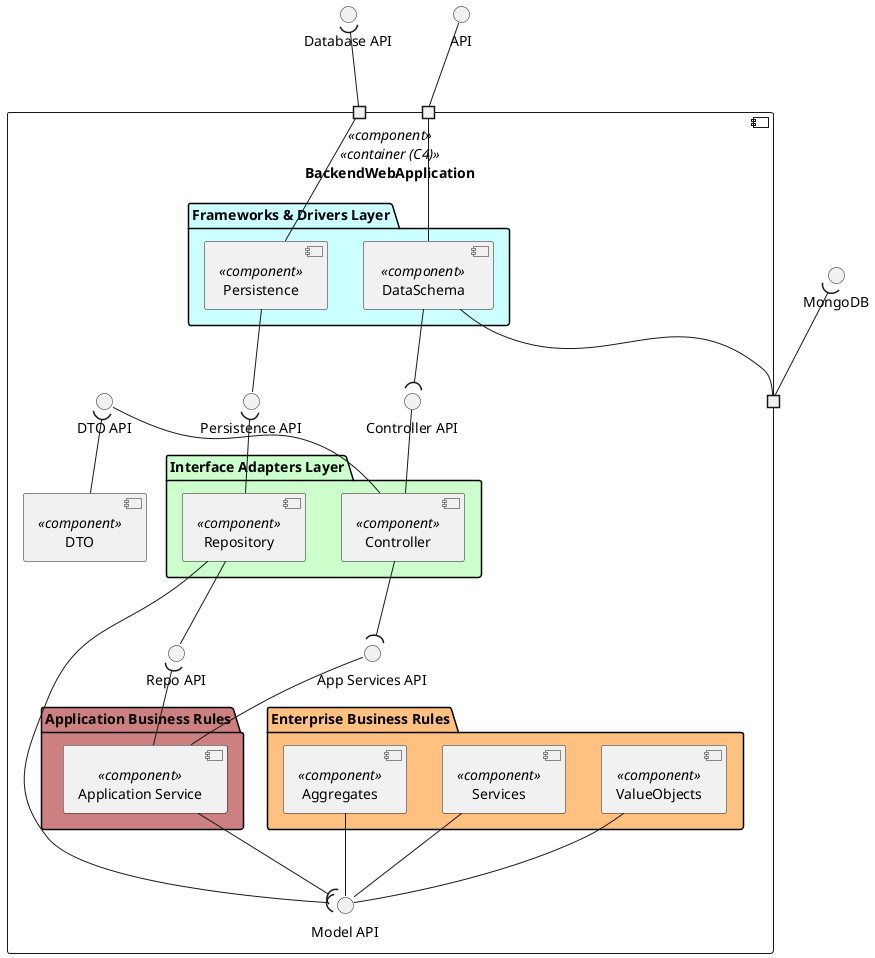 @startuml implementation_view

top to bottom direction

interface "API" as API
interface "Database API" as DB_API

component "BackendWebApplication" as APP <<component>> <<container (C4)>> {
  portin " " as P1
  portin " " as P2
  portout " " as P3



  Interface "Controller API" as CTRL_API


'  Componentes de baixo nível
    folder "Frameworks & Drivers Layer" #CCFFFF {
    component "Persistence" as PERSISTENCE <<component>> {
    }
    component " DataSchema " as ROUTE <<component>> {
    }
    component " Routes " as ROUTE <<component>> {
        }
  }



  Interface "App Services API" AS SRV_API
  Interface "Repo API" AS REPO_API
  Interface "Model API" AS MODEL_API
  Interface "Persistence API" AS PERSISTENCE_API
  Interface "DTO API" AS DTO_API


'Interações externas
  folder "Interface Adapters Layer" #CCFFCC {
    component "Controller" as CTRL <<component>> {
    }
    component "Repository" as REPO <<component>> {
    }
    component "Mappers" as REPO <<component>> {
        }
  }

'Componente para organizar a lógica de negócio da aplicação
  folder "Application Business Rules" #CC8080 {
    component "Application Service" as SRV <<component>> {
    }
    component "Application Service" as SRV <<component>> {
        }
  }

'Camada + alta que contém o modelo de domínio
  folder "Enterprise Business Rules" #FFC080 {
    component "ValueObjects" as MODEL <<component>> {
    }
    component "Aggregates" as Aggregates <<component>>{
    }
     component "Services" as Services <<component>>{
        }
  }
  component "DTO" as DTO <<component>> {
 }
 
}

API -- P1
P2 --up( DB_API
"MongoDB" )-- P3

ROUTE -- P3

ROUTE --- P1
PERSISTENCE -- P2


ROUTE --( CTRL_API
CTRL -up- CTRL_API
PERSISTENCE -- PERSISTENCE_API
REPO -up-( PERSISTENCE_API 


DTO_API )-- DTO
DTO_API -- CTRL


CTRL --( SRV_API
SRV -up- SRV_API



REPO -- REPO_API
SRV -up-( REPO_API 

SRV --( MODEL_API 
REPO --( MODEL_API 
MODEL -up- MODEL_API 
MODEL_API -up- Aggregates
MODEL_API -up- Services




@enduml